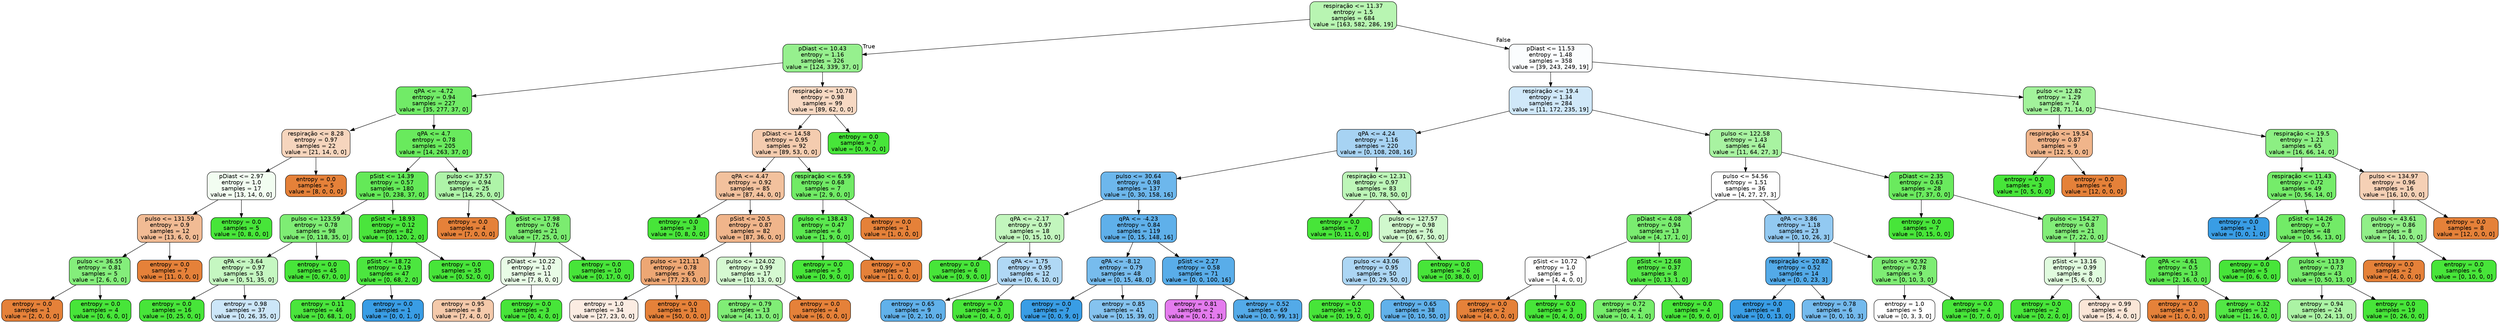 digraph Tree {
node [shape=box, style="filled, rounded", color="black", fontname="helvetica"] ;
edge [fontname="helvetica"] ;
0 [label="respiração <= 11.37\nentropy = 1.5\nsamples = 684\nvalue = [163, 582, 286, 19]", fillcolor="#b8f5b2"] ;
1 [label="pDiast <= 10.43\nentropy = 1.16\nsamples = 326\nvalue = [124, 339, 37, 0]", fillcolor="#96f08e"] ;
0 -> 1 [labeldistance=2.5, labelangle=45, headlabel="True"] ;
2 [label="qPA <= -4.72\nentropy = 0.94\nsamples = 227\nvalue = [35, 277, 37, 0]", fillcolor="#71eb67"] ;
1 -> 2 ;
3 [label="respiração <= 8.28\nentropy = 0.97\nsamples = 22\nvalue = [21, 14, 0, 0]", fillcolor="#f6d5bd"] ;
2 -> 3 ;
4 [label="pDiast <= 2.97\nentropy = 1.0\nsamples = 17\nvalue = [13, 14, 0, 0]", fillcolor="#f2fdf1"] ;
3 -> 4 ;
5 [label="pulso <= 131.59\nentropy = 0.9\nsamples = 12\nvalue = [13, 6, 0, 0]", fillcolor="#f1bb94"] ;
4 -> 5 ;
6 [label="pulso <= 36.55\nentropy = 0.81\nsamples = 5\nvalue = [2, 6, 0, 0]", fillcolor="#84ee7b"] ;
5 -> 6 ;
7 [label="entropy = 0.0\nsamples = 1\nvalue = [2, 0, 0, 0]", fillcolor="#e58139"] ;
6 -> 7 ;
8 [label="entropy = 0.0\nsamples = 4\nvalue = [0, 6, 0, 0]", fillcolor="#47e539"] ;
6 -> 8 ;
9 [label="entropy = 0.0\nsamples = 7\nvalue = [11, 0, 0, 0]", fillcolor="#e58139"] ;
5 -> 9 ;
10 [label="entropy = 0.0\nsamples = 5\nvalue = [0, 8, 0, 0]", fillcolor="#47e539"] ;
4 -> 10 ;
11 [label="entropy = 0.0\nsamples = 5\nvalue = [8, 0, 0, 0]", fillcolor="#e58139"] ;
3 -> 11 ;
12 [label="qPA <= 4.7\nentropy = 0.78\nsamples = 205\nvalue = [14, 263, 37, 0]", fillcolor="#69ea5d"] ;
2 -> 12 ;
13 [label="pSist <= 14.39\nentropy = 0.57\nsamples = 180\nvalue = [0, 238, 37, 0]", fillcolor="#64e958"] ;
12 -> 13 ;
14 [label="pulso <= 123.59\nentropy = 0.78\nsamples = 98\nvalue = [0, 118, 35, 0]", fillcolor="#7eed74"] ;
13 -> 14 ;
15 [label="qPA <= -3.64\nentropy = 0.97\nsamples = 53\nvalue = [0, 51, 35, 0]", fillcolor="#c5f7c1"] ;
14 -> 15 ;
16 [label="entropy = 0.0\nsamples = 16\nvalue = [0, 25, 0, 0]", fillcolor="#47e539"] ;
15 -> 16 ;
17 [label="entropy = 0.98\nsamples = 37\nvalue = [0, 26, 35, 0]", fillcolor="#cce6f8"] ;
15 -> 17 ;
18 [label="entropy = 0.0\nsamples = 45\nvalue = [0, 67, 0, 0]", fillcolor="#47e539"] ;
14 -> 18 ;
19 [label="pSist <= 18.93\nentropy = 0.12\nsamples = 82\nvalue = [0, 120, 2, 0]", fillcolor="#4ae53c"] ;
13 -> 19 ;
20 [label="pSist <= 18.72\nentropy = 0.19\nsamples = 47\nvalue = [0, 68, 2, 0]", fillcolor="#4ce63f"] ;
19 -> 20 ;
21 [label="entropy = 0.11\nsamples = 46\nvalue = [0, 68, 1, 0]", fillcolor="#4ae53c"] ;
20 -> 21 ;
22 [label="entropy = 0.0\nsamples = 1\nvalue = [0, 0, 1, 0]", fillcolor="#399de5"] ;
20 -> 22 ;
23 [label="entropy = 0.0\nsamples = 35\nvalue = [0, 52, 0, 0]", fillcolor="#47e539"] ;
19 -> 23 ;
24 [label="pulso <= 37.57\nentropy = 0.94\nsamples = 25\nvalue = [14, 25, 0, 0]", fillcolor="#aef4a8"] ;
12 -> 24 ;
25 [label="entropy = 0.0\nsamples = 4\nvalue = [7, 0, 0, 0]", fillcolor="#e58139"] ;
24 -> 25 ;
26 [label="pSist <= 17.98\nentropy = 0.76\nsamples = 21\nvalue = [7, 25, 0, 0]", fillcolor="#7bec70"] ;
24 -> 26 ;
27 [label="pDiast <= 10.22\nentropy = 1.0\nsamples = 11\nvalue = [7, 8, 0, 0]", fillcolor="#e8fce6"] ;
26 -> 27 ;
28 [label="entropy = 0.95\nsamples = 8\nvalue = [7, 4, 0, 0]", fillcolor="#f4c9aa"] ;
27 -> 28 ;
29 [label="entropy = 0.0\nsamples = 3\nvalue = [0, 4, 0, 0]", fillcolor="#47e539"] ;
27 -> 29 ;
30 [label="entropy = 0.0\nsamples = 10\nvalue = [0, 17, 0, 0]", fillcolor="#47e539"] ;
26 -> 30 ;
31 [label="respiração <= 10.78\nentropy = 0.98\nsamples = 99\nvalue = [89, 62, 0, 0]", fillcolor="#f7d9c3"] ;
1 -> 31 ;
32 [label="pDiast <= 14.58\nentropy = 0.95\nsamples = 92\nvalue = [89, 53, 0, 0]", fillcolor="#f4ccaf"] ;
31 -> 32 ;
33 [label="qPA <= 4.47\nentropy = 0.92\nsamples = 85\nvalue = [87, 44, 0, 0]", fillcolor="#f2c19d"] ;
32 -> 33 ;
34 [label="entropy = 0.0\nsamples = 3\nvalue = [0, 8, 0, 0]", fillcolor="#47e539"] ;
33 -> 34 ;
35 [label="pSist <= 20.5\nentropy = 0.87\nsamples = 82\nvalue = [87, 36, 0, 0]", fillcolor="#f0b58b"] ;
33 -> 35 ;
36 [label="pulso <= 121.11\nentropy = 0.78\nsamples = 65\nvalue = [77, 23, 0, 0]", fillcolor="#eda774"] ;
35 -> 36 ;
37 [label="entropy = 1.0\nsamples = 34\nvalue = [27, 23, 0, 0]", fillcolor="#fbece2"] ;
36 -> 37 ;
38 [label="entropy = 0.0\nsamples = 31\nvalue = [50, 0, 0, 0]", fillcolor="#e58139"] ;
36 -> 38 ;
39 [label="pulso <= 124.02\nentropy = 0.99\nsamples = 17\nvalue = [10, 13, 0, 0]", fillcolor="#d5f9d1"] ;
35 -> 39 ;
40 [label="entropy = 0.79\nsamples = 13\nvalue = [4, 13, 0, 0]", fillcolor="#80ed76"] ;
39 -> 40 ;
41 [label="entropy = 0.0\nsamples = 4\nvalue = [6, 0, 0, 0]", fillcolor="#e58139"] ;
39 -> 41 ;
42 [label="respiração <= 6.59\nentropy = 0.68\nsamples = 7\nvalue = [2, 9, 0, 0]", fillcolor="#70eb65"] ;
32 -> 42 ;
43 [label="pulso <= 138.43\nentropy = 0.47\nsamples = 6\nvalue = [1, 9, 0, 0]", fillcolor="#5be84f"] ;
42 -> 43 ;
44 [label="entropy = 0.0\nsamples = 5\nvalue = [0, 9, 0, 0]", fillcolor="#47e539"] ;
43 -> 44 ;
45 [label="entropy = 0.0\nsamples = 1\nvalue = [1, 0, 0, 0]", fillcolor="#e58139"] ;
43 -> 45 ;
46 [label="entropy = 0.0\nsamples = 1\nvalue = [1, 0, 0, 0]", fillcolor="#e58139"] ;
42 -> 46 ;
47 [label="entropy = 0.0\nsamples = 7\nvalue = [0, 9, 0, 0]", fillcolor="#47e539"] ;
31 -> 47 ;
48 [label="pDiast <= 11.53\nentropy = 1.48\nsamples = 358\nvalue = [39, 243, 249, 19]", fillcolor="#fbfdfe"] ;
0 -> 48 [labeldistance=2.5, labelangle=-45, headlabel="False"] ;
49 [label="respiração <= 19.4\nentropy = 1.34\nsamples = 284\nvalue = [11, 172, 235, 19]", fillcolor="#d0e8f9"] ;
48 -> 49 ;
50 [label="qPA <= 4.24\nentropy = 1.16\nsamples = 220\nvalue = [0, 108, 208, 16]", fillcolor="#a7d3f3"] ;
49 -> 50 ;
51 [label="pulso <= 30.64\nentropy = 0.98\nsamples = 137\nvalue = [0, 30, 158, 16]", fillcolor="#6db7ec"] ;
50 -> 51 ;
52 [label="qPA <= -2.17\nentropy = 0.97\nsamples = 18\nvalue = [0, 15, 10, 0]", fillcolor="#c2f6bd"] ;
51 -> 52 ;
53 [label="entropy = 0.0\nsamples = 6\nvalue = [0, 9, 0, 0]", fillcolor="#47e539"] ;
52 -> 53 ;
54 [label="qPA <= 1.75\nentropy = 0.95\nsamples = 12\nvalue = [0, 6, 10, 0]", fillcolor="#b0d8f5"] ;
52 -> 54 ;
55 [label="entropy = 0.65\nsamples = 9\nvalue = [0, 2, 10, 0]", fillcolor="#61b1ea"] ;
54 -> 55 ;
56 [label="entropy = 0.0\nsamples = 3\nvalue = [0, 4, 0, 0]", fillcolor="#47e539"] ;
54 -> 56 ;
57 [label="qPA <= -4.23\nentropy = 0.84\nsamples = 119\nvalue = [0, 15, 148, 16]", fillcolor="#5fb0ea"] ;
51 -> 57 ;
58 [label="qPA <= -8.12\nentropy = 0.79\nsamples = 48\nvalue = [0, 15, 48, 0]", fillcolor="#77bced"] ;
57 -> 58 ;
59 [label="entropy = 0.0\nsamples = 7\nvalue = [0, 0, 9, 0]", fillcolor="#399de5"] ;
58 -> 59 ;
60 [label="entropy = 0.85\nsamples = 41\nvalue = [0, 15, 39, 0]", fillcolor="#85c3ef"] ;
58 -> 60 ;
61 [label="pSist <= 2.27\nentropy = 0.58\nsamples = 71\nvalue = [0, 0, 100, 16]", fillcolor="#59ade9"] ;
57 -> 61 ;
62 [label="entropy = 0.81\nsamples = 2\nvalue = [0, 0, 1, 3]", fillcolor="#e47bee"] ;
61 -> 62 ;
63 [label="entropy = 0.52\nsamples = 69\nvalue = [0, 0, 99, 13]", fillcolor="#53aae8"] ;
61 -> 63 ;
64 [label="respiração <= 12.31\nentropy = 0.97\nsamples = 83\nvalue = [0, 78, 50, 0]", fillcolor="#bdf6b8"] ;
50 -> 64 ;
65 [label="entropy = 0.0\nsamples = 7\nvalue = [0, 11, 0, 0]", fillcolor="#47e539"] ;
64 -> 65 ;
66 [label="pulso <= 127.57\nentropy = 0.98\nsamples = 76\nvalue = [0, 67, 50, 0]", fillcolor="#d0f8cd"] ;
64 -> 66 ;
67 [label="pulso <= 43.06\nentropy = 0.95\nsamples = 50\nvalue = [0, 29, 50, 0]", fillcolor="#acd6f4"] ;
66 -> 67 ;
68 [label="entropy = 0.0\nsamples = 12\nvalue = [0, 19, 0, 0]", fillcolor="#47e539"] ;
67 -> 68 ;
69 [label="entropy = 0.65\nsamples = 38\nvalue = [0, 10, 50, 0]", fillcolor="#61b1ea"] ;
67 -> 69 ;
70 [label="entropy = 0.0\nsamples = 26\nvalue = [0, 38, 0, 0]", fillcolor="#47e539"] ;
66 -> 70 ;
71 [label="pulso <= 122.58\nentropy = 1.43\nsamples = 64\nvalue = [11, 64, 27, 3]", fillcolor="#a8f3a1"] ;
49 -> 71 ;
72 [label="pulso <= 54.56\nentropy = 1.51\nsamples = 36\nvalue = [4, 27, 27, 3]", fillcolor="#ffffff"] ;
71 -> 72 ;
73 [label="pDiast <= 4.08\nentropy = 0.94\nsamples = 13\nvalue = [4, 17, 1, 0]", fillcolor="#7aec70"] ;
72 -> 73 ;
74 [label="pSist <= 10.72\nentropy = 1.0\nsamples = 5\nvalue = [4, 4, 0, 0]", fillcolor="#ffffff"] ;
73 -> 74 ;
75 [label="entropy = 0.0\nsamples = 2\nvalue = [4, 0, 0, 0]", fillcolor="#e58139"] ;
74 -> 75 ;
76 [label="entropy = 0.0\nsamples = 3\nvalue = [0, 4, 0, 0]", fillcolor="#47e539"] ;
74 -> 76 ;
77 [label="pSist <= 12.68\nentropy = 0.37\nsamples = 8\nvalue = [0, 13, 1, 0]", fillcolor="#55e748"] ;
73 -> 77 ;
78 [label="entropy = 0.72\nsamples = 4\nvalue = [0, 4, 1, 0]", fillcolor="#75ec6a"] ;
77 -> 78 ;
79 [label="entropy = 0.0\nsamples = 4\nvalue = [0, 9, 0, 0]", fillcolor="#47e539"] ;
77 -> 79 ;
80 [label="qPA <= 3.86\nentropy = 1.18\nsamples = 23\nvalue = [0, 10, 26, 3]", fillcolor="#92c9f1"] ;
72 -> 80 ;
81 [label="respiração <= 20.82\nentropy = 0.52\nsamples = 14\nvalue = [0, 0, 23, 3]", fillcolor="#53aae8"] ;
80 -> 81 ;
82 [label="entropy = 0.0\nsamples = 8\nvalue = [0, 0, 13, 0]", fillcolor="#399de5"] ;
81 -> 82 ;
83 [label="entropy = 0.78\nsamples = 6\nvalue = [0, 0, 10, 3]", fillcolor="#74baed"] ;
81 -> 83 ;
84 [label="pulso <= 92.92\nentropy = 0.78\nsamples = 9\nvalue = [0, 10, 3, 0]", fillcolor="#7eed74"] ;
80 -> 84 ;
85 [label="entropy = 1.0\nsamples = 5\nvalue = [0, 3, 3, 0]", fillcolor="#ffffff"] ;
84 -> 85 ;
86 [label="entropy = 0.0\nsamples = 4\nvalue = [0, 7, 0, 0]", fillcolor="#47e539"] ;
84 -> 86 ;
87 [label="pDiast <= 2.35\nentropy = 0.63\nsamples = 28\nvalue = [7, 37, 0, 0]", fillcolor="#6aea5e"] ;
71 -> 87 ;
88 [label="entropy = 0.0\nsamples = 7\nvalue = [0, 15, 0, 0]", fillcolor="#47e539"] ;
87 -> 88 ;
89 [label="pulso <= 154.27\nentropy = 0.8\nsamples = 21\nvalue = [7, 22, 0, 0]", fillcolor="#82ed78"] ;
87 -> 89 ;
90 [label="pSist <= 13.16\nentropy = 0.99\nsamples = 8\nvalue = [5, 6, 0, 0]", fillcolor="#e0fbde"] ;
89 -> 90 ;
91 [label="entropy = 0.0\nsamples = 2\nvalue = [0, 2, 0, 0]", fillcolor="#47e539"] ;
90 -> 91 ;
92 [label="entropy = 0.99\nsamples = 6\nvalue = [5, 4, 0, 0]", fillcolor="#fae6d7"] ;
90 -> 92 ;
93 [label="qPA <= -4.61\nentropy = 0.5\nsamples = 13\nvalue = [2, 16, 0, 0]", fillcolor="#5ee852"] ;
89 -> 93 ;
94 [label="entropy = 0.0\nsamples = 1\nvalue = [1, 0, 0, 0]", fillcolor="#e58139"] ;
93 -> 94 ;
95 [label="entropy = 0.32\nsamples = 12\nvalue = [1, 16, 0, 0]", fillcolor="#52e745"] ;
93 -> 95 ;
96 [label="pulso <= 12.82\nentropy = 1.29\nsamples = 74\nvalue = [28, 71, 14, 0]", fillcolor="#a2f29b"] ;
48 -> 96 ;
97 [label="respiração <= 19.54\nentropy = 0.87\nsamples = 9\nvalue = [12, 5, 0, 0]", fillcolor="#f0b58b"] ;
96 -> 97 ;
98 [label="entropy = 0.0\nsamples = 3\nvalue = [0, 5, 0, 0]", fillcolor="#47e539"] ;
97 -> 98 ;
99 [label="entropy = 0.0\nsamples = 6\nvalue = [12, 0, 0, 0]", fillcolor="#e58139"] ;
97 -> 99 ;
100 [label="respiração <= 19.5\nentropy = 1.21\nsamples = 65\nvalue = [16, 66, 14, 0]", fillcolor="#8cef83"] ;
96 -> 100 ;
101 [label="respiração <= 11.43\nentropy = 0.72\nsamples = 49\nvalue = [0, 56, 14, 0]", fillcolor="#75ec6a"] ;
100 -> 101 ;
102 [label="entropy = 0.0\nsamples = 1\nvalue = [0, 0, 1, 0]", fillcolor="#399de5"] ;
101 -> 102 ;
103 [label="pSist <= 14.26\nentropy = 0.7\nsamples = 48\nvalue = [0, 56, 13, 0]", fillcolor="#72eb67"] ;
101 -> 103 ;
104 [label="entropy = 0.0\nsamples = 5\nvalue = [0, 6, 0, 0]", fillcolor="#47e539"] ;
103 -> 104 ;
105 [label="pulso <= 113.9\nentropy = 0.73\nsamples = 43\nvalue = [0, 50, 13, 0]", fillcolor="#77ec6c"] ;
103 -> 105 ;
106 [label="entropy = 0.94\nsamples = 24\nvalue = [0, 24, 13, 0]", fillcolor="#abf3a4"] ;
105 -> 106 ;
107 [label="entropy = 0.0\nsamples = 19\nvalue = [0, 26, 0, 0]", fillcolor="#47e539"] ;
105 -> 107 ;
108 [label="pulso <= 134.97\nentropy = 0.96\nsamples = 16\nvalue = [16, 10, 0, 0]", fillcolor="#f5d0b5"] ;
100 -> 108 ;
109 [label="pulso <= 43.61\nentropy = 0.86\nsamples = 8\nvalue = [4, 10, 0, 0]", fillcolor="#91ef88"] ;
108 -> 109 ;
110 [label="entropy = 0.0\nsamples = 2\nvalue = [4, 0, 0, 0]", fillcolor="#e58139"] ;
109 -> 110 ;
111 [label="entropy = 0.0\nsamples = 6\nvalue = [0, 10, 0, 0]", fillcolor="#47e539"] ;
109 -> 111 ;
112 [label="entropy = 0.0\nsamples = 8\nvalue = [12, 0, 0, 0]", fillcolor="#e58139"] ;
108 -> 112 ;
}